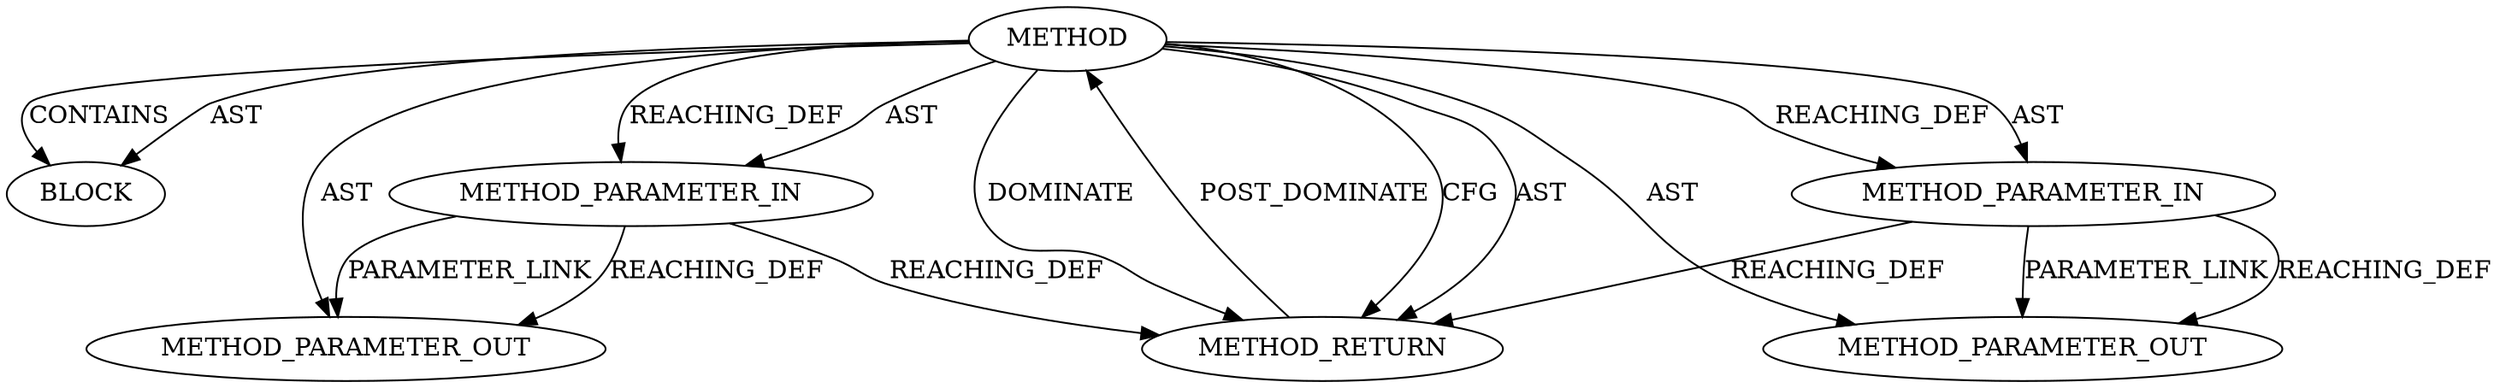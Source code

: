 digraph {
  12151 [label=METHOD AST_PARENT_TYPE="NAMESPACE_BLOCK" AST_PARENT_FULL_NAME="<global>" ORDER=0 CODE="<empty>" FULL_NAME="<operator>.addition" IS_EXTERNAL=true FILENAME="<empty>" SIGNATURE="" NAME="<operator>.addition"]
  12154 [label=BLOCK ORDER=1 ARGUMENT_INDEX=1 CODE="<empty>" TYPE_FULL_NAME="ANY"]
  12153 [label=METHOD_PARAMETER_IN ORDER=2 CODE="p2" IS_VARIADIC=false TYPE_FULL_NAME="ANY" EVALUATION_STRATEGY="BY_VALUE" INDEX=2 NAME="p2"]
  13360 [label=METHOD_PARAMETER_OUT ORDER=1 CODE="p1" IS_VARIADIC=false TYPE_FULL_NAME="ANY" EVALUATION_STRATEGY="BY_VALUE" INDEX=1 NAME="p1"]
  12155 [label=METHOD_RETURN ORDER=2 CODE="RET" TYPE_FULL_NAME="ANY" EVALUATION_STRATEGY="BY_VALUE"]
  13361 [label=METHOD_PARAMETER_OUT ORDER=2 CODE="p2" IS_VARIADIC=false TYPE_FULL_NAME="ANY" EVALUATION_STRATEGY="BY_VALUE" INDEX=2 NAME="p2"]
  12152 [label=METHOD_PARAMETER_IN ORDER=1 CODE="p1" IS_VARIADIC=false TYPE_FULL_NAME="ANY" EVALUATION_STRATEGY="BY_VALUE" INDEX=1 NAME="p1"]
  12152 -> 12155 [label=REACHING_DEF VARIABLE="p1"]
  12151 -> 12155 [label=DOMINATE ]
  12151 -> 12152 [label=REACHING_DEF VARIABLE=""]
  12152 -> 13360 [label=PARAMETER_LINK ]
  12151 -> 12152 [label=AST ]
  12151 -> 12154 [label=CONTAINS ]
  12155 -> 12151 [label=POST_DOMINATE ]
  12151 -> 12153 [label=REACHING_DEF VARIABLE=""]
  12151 -> 13360 [label=AST ]
  12151 -> 13361 [label=AST ]
  12152 -> 13360 [label=REACHING_DEF VARIABLE="p1"]
  12151 -> 12154 [label=AST ]
  12151 -> 12153 [label=AST ]
  12153 -> 12155 [label=REACHING_DEF VARIABLE="p2"]
  12151 -> 12155 [label=CFG ]
  12153 -> 13361 [label=PARAMETER_LINK ]
  12151 -> 12155 [label=AST ]
  12153 -> 13361 [label=REACHING_DEF VARIABLE="p2"]
}
